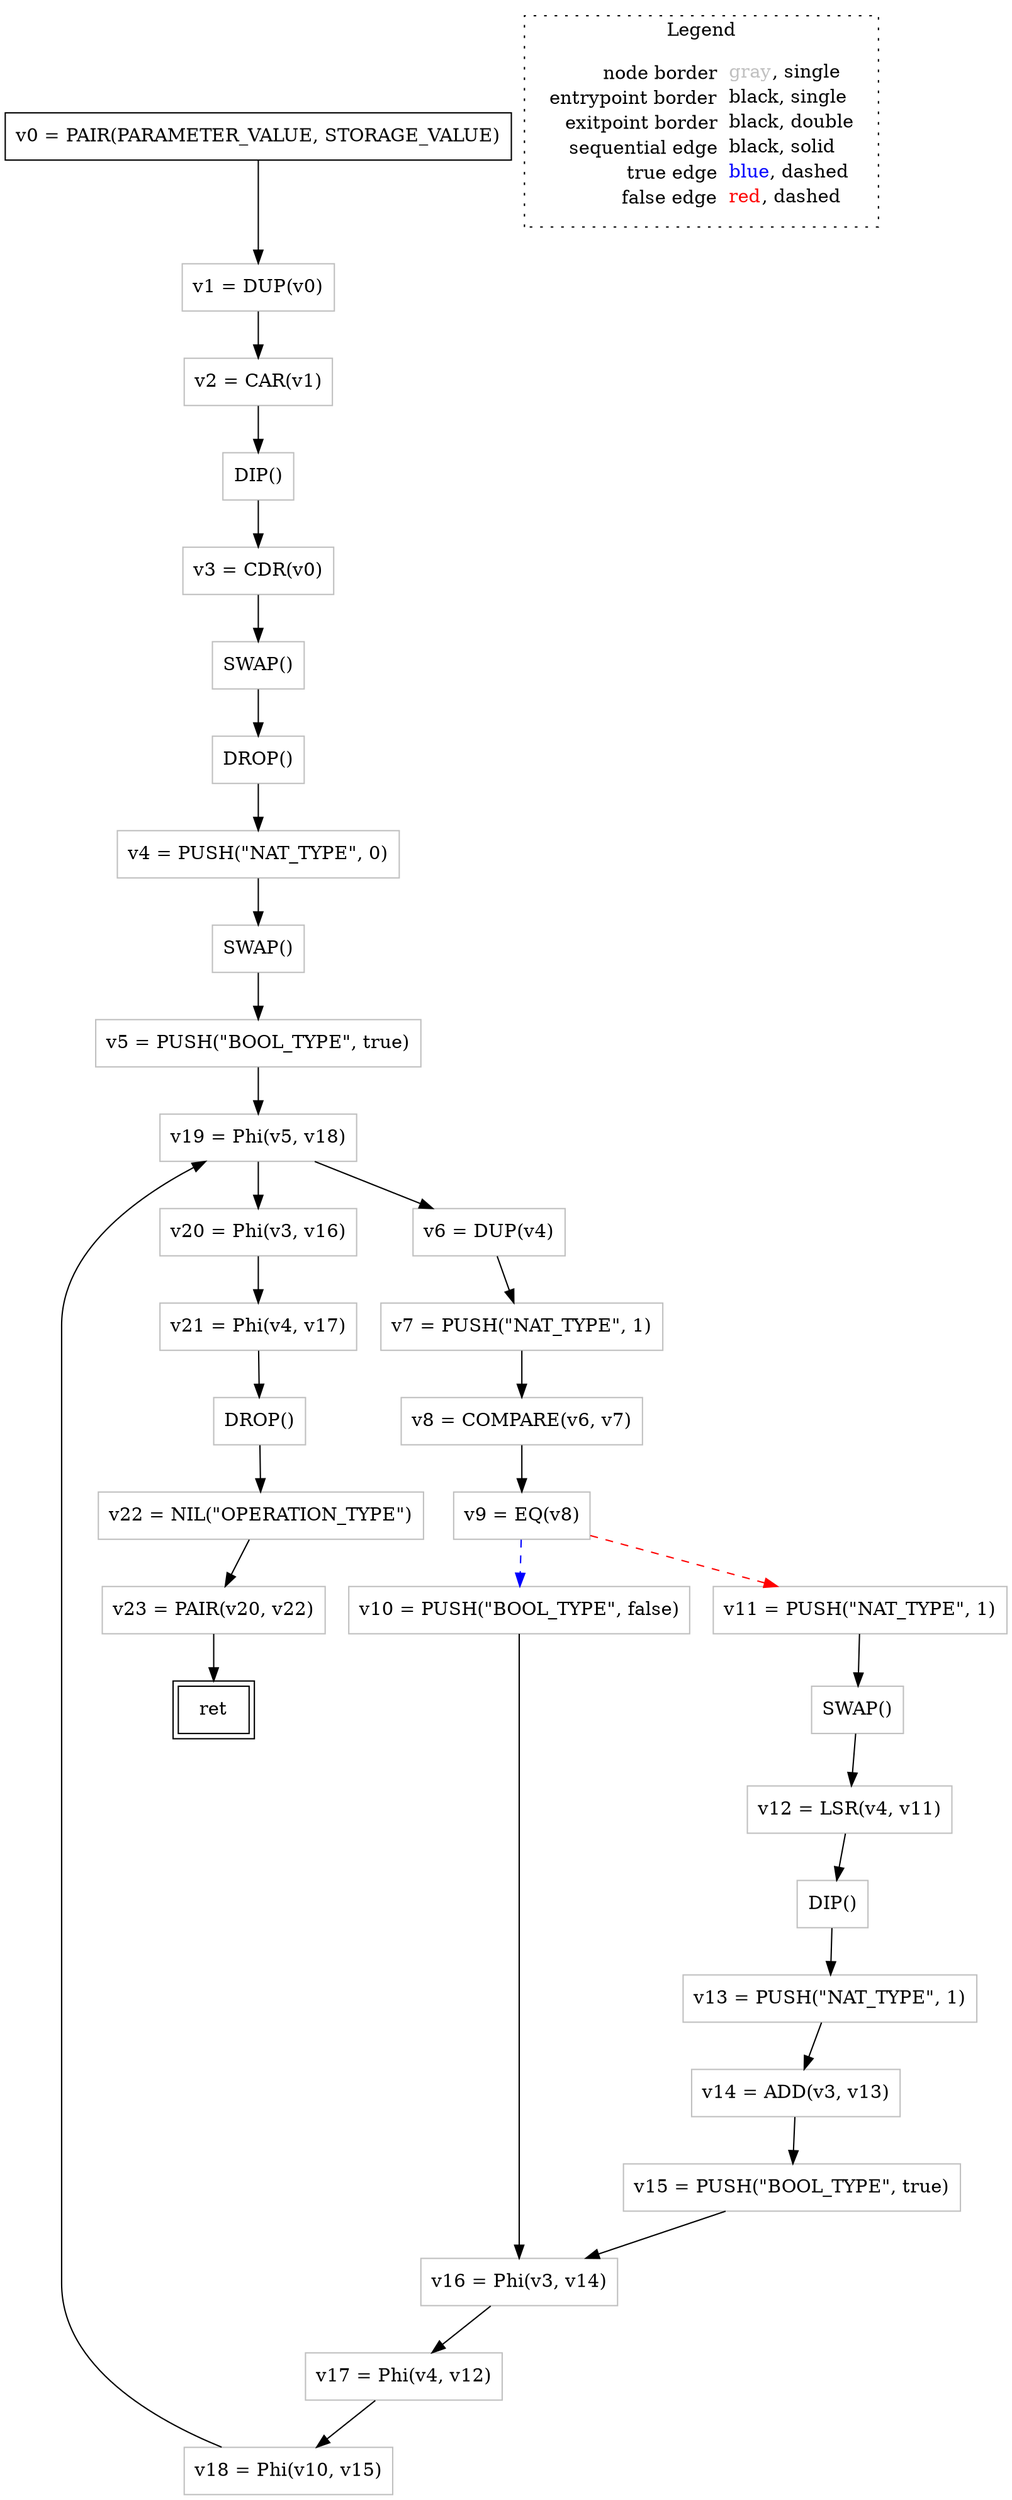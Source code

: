 digraph {
	"node0" [shape="rect",color="black",label=<v0 = PAIR(PARAMETER_VALUE, STORAGE_VALUE)>];
	"node1" [shape="rect",color="gray",label=<v14 = ADD(v3, v13)>];
	"node2" [shape="rect",color="gray",label=<DIP()>];
	"node3" [shape="rect",color="gray",label=<DIP()>];
	"node4" [shape="rect",color="gray",label=<v13 = PUSH(&quot;NAT_TYPE&quot;, 1)>];
	"node5" [shape="rect",color="gray",label=<v18 = Phi(v10, v15)>];
	"node6" [shape="rect",color="gray",label=<v23 = PAIR(v20, v22)>];
	"node7" [shape="rect",color="gray",label=<SWAP()>];
	"node8" [shape="rect",color="gray",label=<v21 = Phi(v4, v17)>];
	"node9" [shape="rect",color="gray",label=<v9 = EQ(v8)>];
	"node10" [shape="rect",color="gray",label=<v15 = PUSH(&quot;BOOL_TYPE&quot;, true)>];
	"node11" [shape="rect",color="gray",label=<v17 = Phi(v4, v12)>];
	"node12" [shape="rect",color="gray",label=<v16 = Phi(v3, v14)>];
	"node13" [shape="rect",color="gray",label=<v3 = CDR(v0)>];
	"node14" [shape="rect",color="gray",label=<v1 = DUP(v0)>];
	"node15" [shape="rect",color="gray",label=<v2 = CAR(v1)>];
	"node16" [shape="rect",color="gray",label=<v20 = Phi(v3, v16)>];
	"node17" [shape="rect",color="gray",label=<SWAP()>];
	"node18" [shape="rect",color="gray",label=<v6 = DUP(v4)>];
	"node19" [shape="rect",color="gray",label=<v7 = PUSH(&quot;NAT_TYPE&quot;, 1)>];
	"node20" [shape="rect",color="gray",label=<DROP()>];
	"node21" [shape="rect",color="black",peripheries="2",label=<ret>];
	"node22" [shape="rect",color="gray",label=<v10 = PUSH(&quot;BOOL_TYPE&quot;, false)>];
	"node23" [shape="rect",color="gray",label=<v11 = PUSH(&quot;NAT_TYPE&quot;, 1)>];
	"node24" [shape="rect",color="gray",label=<v19 = Phi(v5, v18)>];
	"node25" [shape="rect",color="gray",label=<DROP()>];
	"node26" [shape="rect",color="gray",label=<SWAP()>];
	"node27" [shape="rect",color="gray",label=<v8 = COMPARE(v6, v7)>];
	"node28" [shape="rect",color="gray",label=<v5 = PUSH(&quot;BOOL_TYPE&quot;, true)>];
	"node29" [shape="rect",color="gray",label=<v12 = LSR(v4, v11)>];
	"node30" [shape="rect",color="gray",label=<v22 = NIL(&quot;OPERATION_TYPE&quot;)>];
	"node31" [shape="rect",color="gray",label=<v4 = PUSH(&quot;NAT_TYPE&quot;, 0)>];
	"node1" -> "node10" [color="black"];
	"node2" -> "node13" [color="black"];
	"node3" -> "node4" [color="black"];
	"node4" -> "node1" [color="black"];
	"node5" -> "node24" [color="black"];
	"node6" -> "node21" [color="black"];
	"node7" -> "node28" [color="black"];
	"node8" -> "node25" [color="black"];
	"node9" -> "node22" [color="blue",style="dashed"];
	"node9" -> "node23" [color="red",style="dashed"];
	"node10" -> "node12" [color="black"];
	"node11" -> "node5" [color="black"];
	"node12" -> "node11" [color="black"];
	"node13" -> "node17" [color="black"];
	"node14" -> "node15" [color="black"];
	"node15" -> "node2" [color="black"];
	"node16" -> "node8" [color="black"];
	"node17" -> "node20" [color="black"];
	"node18" -> "node19" [color="black"];
	"node19" -> "node27" [color="black"];
	"node20" -> "node31" [color="black"];
	"node22" -> "node12" [color="black"];
	"node23" -> "node26" [color="black"];
	"node24" -> "node16" [color="black"];
	"node24" -> "node18" [color="black"];
	"node25" -> "node30" [color="black"];
	"node0" -> "node14" [color="black"];
	"node26" -> "node29" [color="black"];
	"node27" -> "node9" [color="black"];
	"node28" -> "node24" [color="black"];
	"node29" -> "node3" [color="black"];
	"node30" -> "node6" [color="black"];
	"node31" -> "node7" [color="black"];
subgraph cluster_legend {
	label="Legend";
	style=dotted;
	node [shape=plaintext];
	"legend" [label=<<table border="0" cellpadding="2" cellspacing="0" cellborder="0"><tr><td align="right">node border&nbsp;</td><td align="left"><font color="gray">gray</font>, single</td></tr><tr><td align="right">entrypoint border&nbsp;</td><td align="left"><font color="black">black</font>, single</td></tr><tr><td align="right">exitpoint border&nbsp;</td><td align="left"><font color="black">black</font>, double</td></tr><tr><td align="right">sequential edge&nbsp;</td><td align="left"><font color="black">black</font>, solid</td></tr><tr><td align="right">true edge&nbsp;</td><td align="left"><font color="blue">blue</font>, dashed</td></tr><tr><td align="right">false edge&nbsp;</td><td align="left"><font color="red">red</font>, dashed</td></tr></table>>];
}

}
